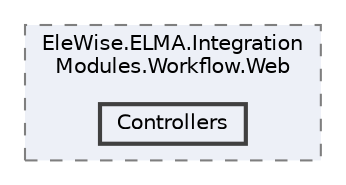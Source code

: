 digraph "Web/Modules/EleWise.ELMA.IntegrationModules.Workflow.Web/Controllers"
{
 // LATEX_PDF_SIZE
  bgcolor="transparent";
  edge [fontname=Helvetica,fontsize=10,labelfontname=Helvetica,labelfontsize=10];
  node [fontname=Helvetica,fontsize=10,shape=box,height=0.2,width=0.4];
  compound=true
  subgraph clusterdir_224ef24b0816d16862a2e9d2830ce901 {
    graph [ bgcolor="#edf0f7", pencolor="grey50", label="EleWise.ELMA.Integration\lModules.Workflow.Web", fontname=Helvetica,fontsize=10 style="filled,dashed", URL="dir_224ef24b0816d16862a2e9d2830ce901.html",tooltip=""]
  dir_091baec2ea4382aad4eda0bf11438d1d [label="Controllers", fillcolor="#edf0f7", color="grey25", style="filled,bold", URL="dir_091baec2ea4382aad4eda0bf11438d1d.html",tooltip=""];
  }
}
